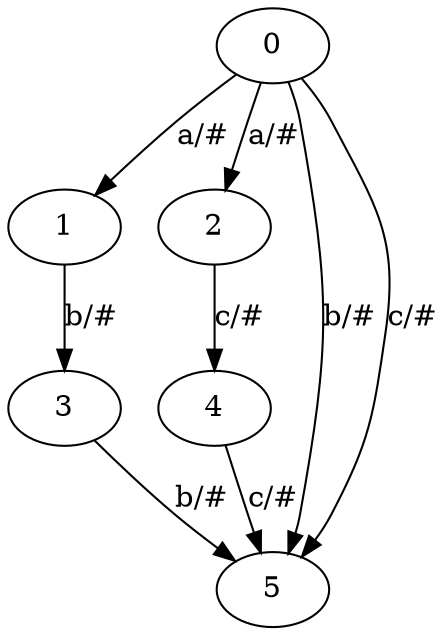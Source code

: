 digraph G {
	0 -> 1[label="a/#"];
	0 -> 2[label="a/#"];
	0 -> 5[label="b/#"];
	0 -> 5[label="c/#"];
	1 -> 3[label="b/#"];
	2 -> 4[label="c/#"];
	3 -> 5[label="b/#"];
	4 -> 5[label="c/#"];
}